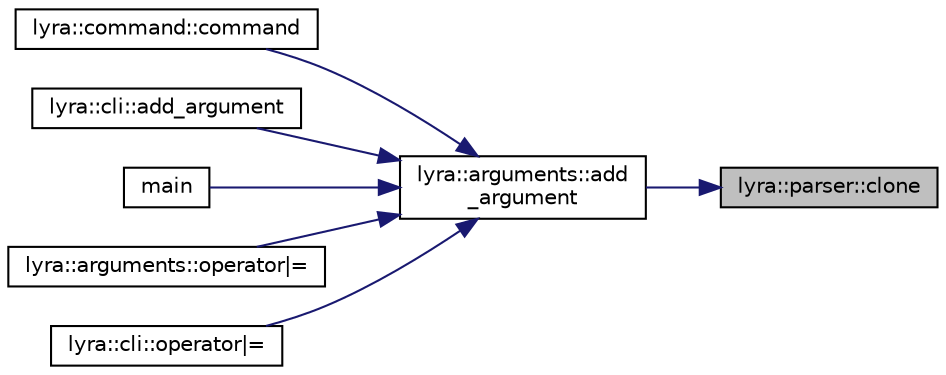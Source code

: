 digraph "lyra::parser::clone"
{
 // INTERACTIVE_SVG=YES
 // LATEX_PDF_SIZE
  edge [fontname="Helvetica",fontsize="10",labelfontname="Helvetica",labelfontsize="10"];
  node [fontname="Helvetica",fontsize="10",shape=record];
  rankdir="RL";
  Node1 [label="lyra::parser::clone",height=0.2,width=0.4,color="black", fillcolor="grey75", style="filled", fontcolor="black",tooltip=" "];
  Node1 -> Node2 [dir="back",color="midnightblue",fontsize="10",style="solid",fontname="Helvetica"];
  Node2 [label="lyra::arguments::add\l_argument",height=0.2,width=0.4,color="black", fillcolor="white", style="filled",URL="$classlyra_1_1arguments.html#a2da55e33219324b5cd93bba0b44f13c9",tooltip=" "];
  Node2 -> Node3 [dir="back",color="midnightblue",fontsize="10",style="solid",fontname="Helvetica"];
  Node3 [label="lyra::command::command",height=0.2,width=0.4,color="black", fillcolor="white", style="filled",URL="$classlyra_1_1command.html#ae617798585cbd83044e9e82205d99615",tooltip=" "];
  Node2 -> Node4 [dir="back",color="midnightblue",fontsize="10",style="solid",fontname="Helvetica"];
  Node4 [label="lyra::cli::add_argument",height=0.2,width=0.4,color="black", fillcolor="white", style="filled",URL="$classlyra_1_1cli.html#ae49bb934eb0ab2e72e047e7af1ec73c8",tooltip=" "];
  Node2 -> Node5 [dir="back",color="midnightblue",fontsize="10",style="solid",fontname="Helvetica"];
  Node5 [label="main",height=0.2,width=0.4,color="black", fillcolor="white", style="filled",URL="$group__run__test_8cpp.html#a0fc34f49b0e6eaed5e5c3accb409b1d1",tooltip=" "];
  Node2 -> Node6 [dir="back",color="midnightblue",fontsize="10",style="solid",fontname="Helvetica"];
  Node6 [label="lyra::arguments::operator\|=",height=0.2,width=0.4,color="black", fillcolor="white", style="filled",URL="$classlyra_1_1arguments.html#ae320778fbe4b0037bb2f1bd2be546f16",tooltip=" "];
  Node2 -> Node7 [dir="back",color="midnightblue",fontsize="10",style="solid",fontname="Helvetica"];
  Node7 [label="lyra::cli::operator\|=",height=0.2,width=0.4,color="black", fillcolor="white", style="filled",URL="$classlyra_1_1cli.html#a7e3d7faf178c8ca7a75ded05c404995e",tooltip=" "];
}
